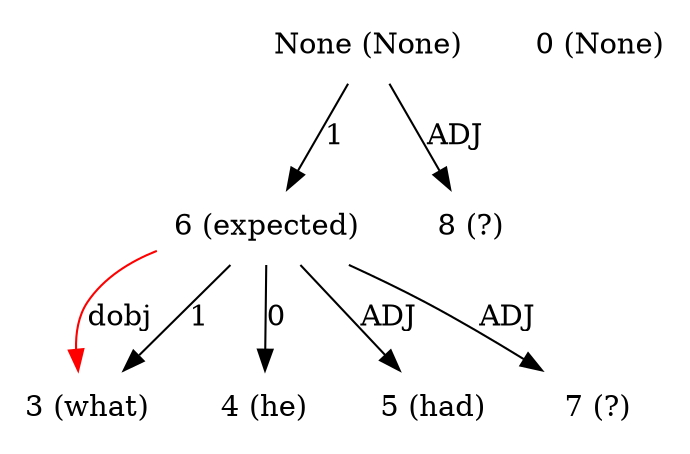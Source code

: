 digraph G{
edge [dir=forward]
node [shape=plaintext]

None [label="None (None)"]
None -> 6 [label="1"]
None -> 8 [label="ADJ"]
0 [label="0 (None)"]
3 [label="3 (what)"]
6 -> 3 [label="dobj", color="red"]
4 [label="4 (he)"]
5 [label="5 (had)"]
6 [label="6 (expected)"]
6 -> 3 [label="1"]
6 -> 4 [label="0"]
6 -> 5 [label="ADJ"]
6 -> 7 [label="ADJ"]
7 [label="7 (?)"]
8 [label="8 (?)"]
}
